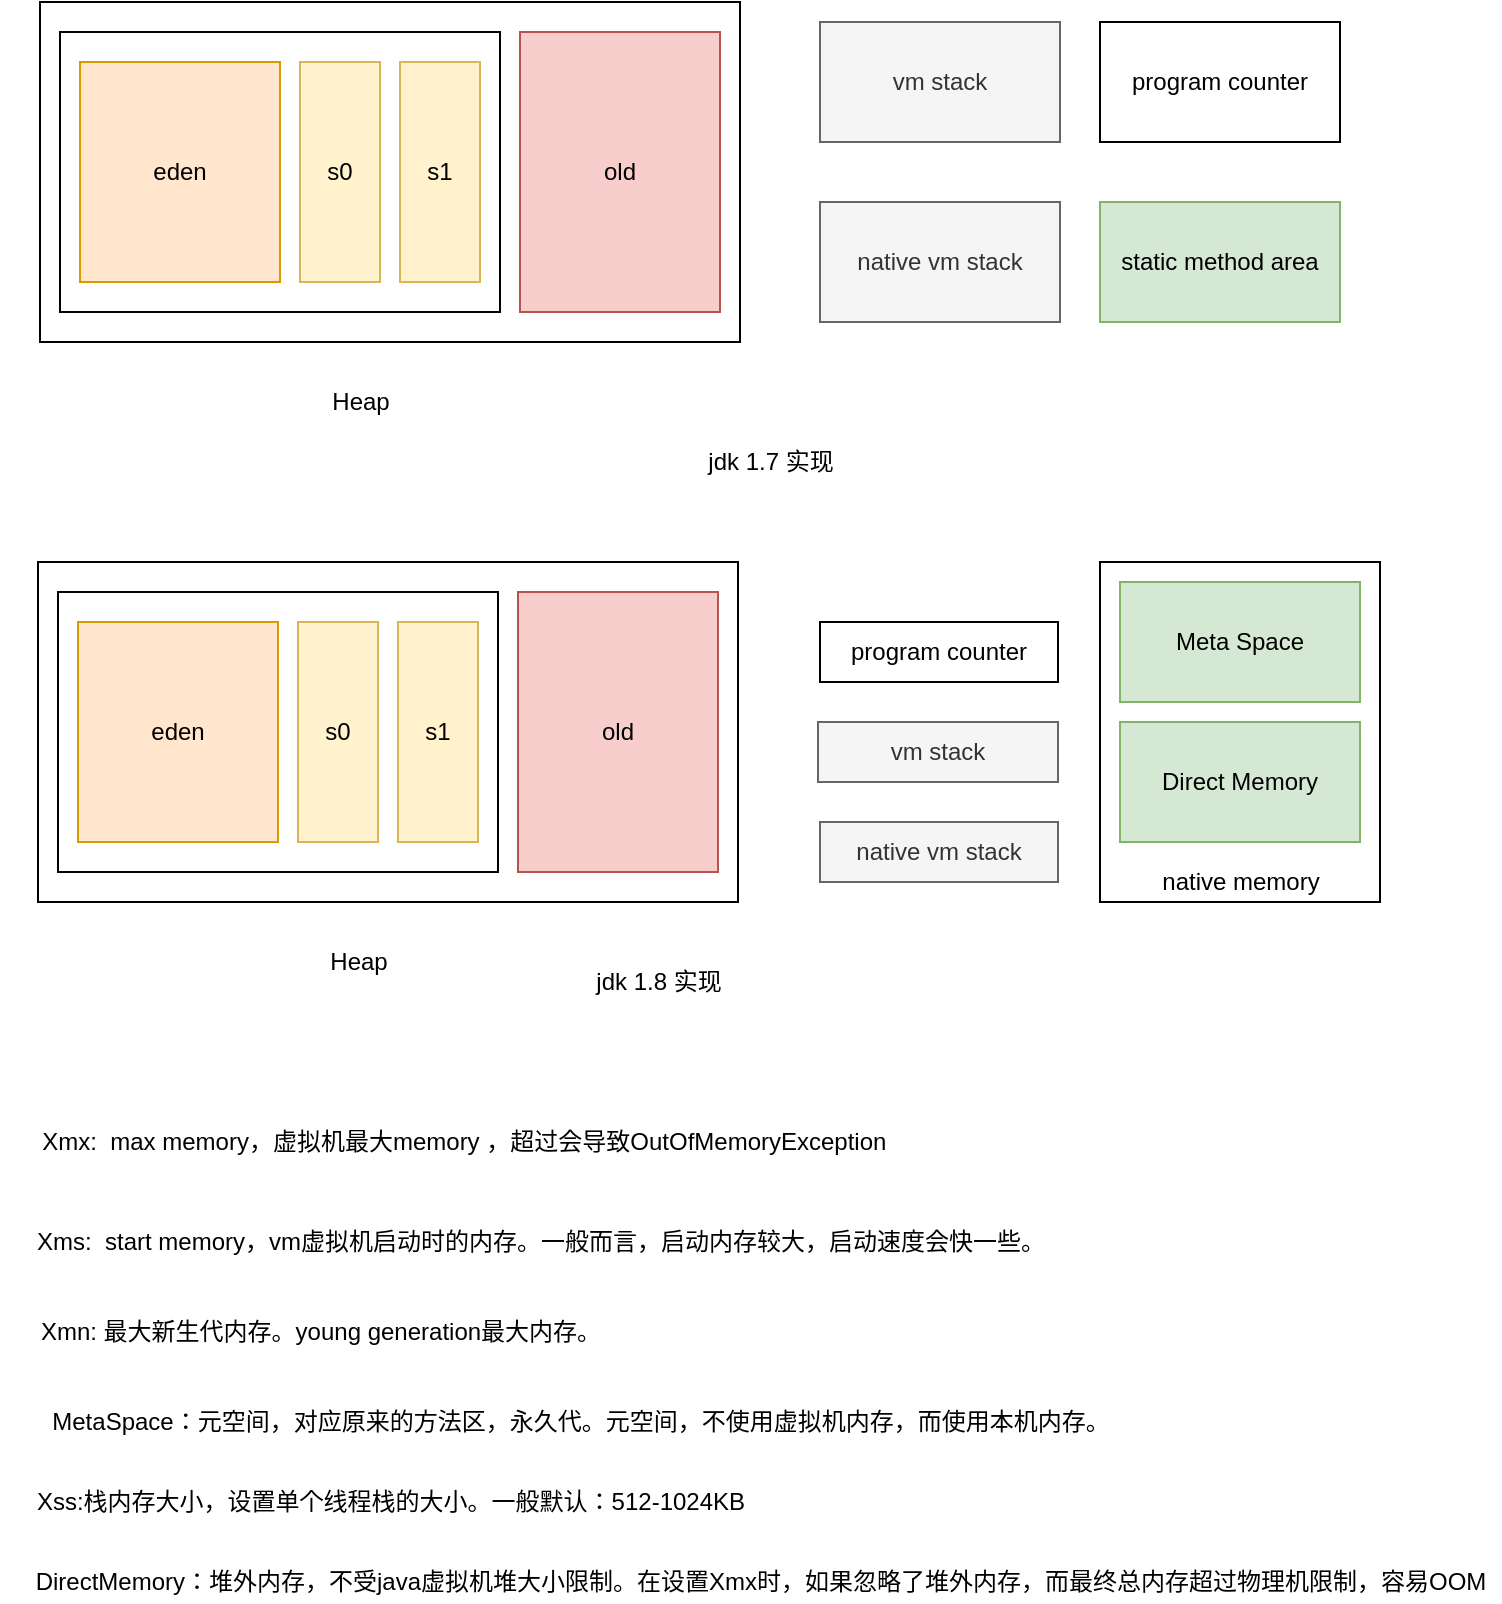 <mxfile version="14.6.13" type="device"><diagram id="oOuSASnHtS7bNKV2lAlr" name="第 1 页"><mxGraphModel dx="946" dy="680" grid="1" gridSize="10" guides="1" tooltips="1" connect="1" arrows="1" fold="1" page="1" pageScale="1" pageWidth="827" pageHeight="1169" math="0" shadow="0"><root><mxCell id="0"/><mxCell id="1" parent="0"/><mxCell id="y3RW20zcuUNTtcGJoYEw-32" value="" style="rounded=0;whiteSpace=wrap;html=1;" parent="1" vertex="1"><mxGeometry x="620" y="490" width="140" height="170" as="geometry"/></mxCell><mxCell id="y3RW20zcuUNTtcGJoYEw-1" value="" style="rounded=0;whiteSpace=wrap;html=1;" parent="1" vertex="1"><mxGeometry x="90" y="210" width="350" height="170" as="geometry"/></mxCell><mxCell id="y3RW20zcuUNTtcGJoYEw-2" value="vm stack" style="rounded=0;whiteSpace=wrap;html=1;fillColor=#f5f5f5;strokeColor=#666666;fontColor=#333333;" parent="1" vertex="1"><mxGeometry x="480" y="220" width="120" height="60" as="geometry"/></mxCell><mxCell id="y3RW20zcuUNTtcGJoYEw-3" value="native vm stack" style="rounded=0;whiteSpace=wrap;html=1;fillColor=#f5f5f5;strokeColor=#666666;fontColor=#333333;" parent="1" vertex="1"><mxGeometry x="480" y="310" width="120" height="60" as="geometry"/></mxCell><mxCell id="y3RW20zcuUNTtcGJoYEw-4" value="program counter" style="rounded=0;whiteSpace=wrap;html=1;" parent="1" vertex="1"><mxGeometry x="620" y="220" width="120" height="60" as="geometry"/></mxCell><mxCell id="y3RW20zcuUNTtcGJoYEw-5" value="static method area" style="rounded=0;whiteSpace=wrap;html=1;fillColor=#d5e8d4;strokeColor=#82b366;" parent="1" vertex="1"><mxGeometry x="620" y="310" width="120" height="60" as="geometry"/></mxCell><mxCell id="y3RW20zcuUNTtcGJoYEw-6" value="&amp;nbsp; &amp;nbsp; Xmx:&amp;nbsp; max memory，虚拟机最大memory ，超过会导致OutOfMemoryException&lt;br&gt;" style="text;html=1;align=center;verticalAlign=middle;resizable=0;points=[];autosize=1;strokeColor=none;" parent="1" vertex="1"><mxGeometry x="70" y="770" width="450" height="20" as="geometry"/></mxCell><mxCell id="y3RW20zcuUNTtcGJoYEw-7" value="Xms:&amp;nbsp; start memory，vm虚拟机启动时的内存。一般而言，启动内存较大，启动速度会快一些。" style="text;html=1;align=center;verticalAlign=middle;resizable=0;points=[];autosize=1;strokeColor=none;" parent="1" vertex="1"><mxGeometry x="80" y="820" width="520" height="20" as="geometry"/></mxCell><mxCell id="y3RW20zcuUNTtcGJoYEw-8" value="Xmn: 最大新生代内存。young generation最大内存。" style="text;html=1;align=center;verticalAlign=middle;resizable=0;points=[];autosize=1;strokeColor=none;" parent="1" vertex="1"><mxGeometry x="80" y="864.5" width="300" height="20" as="geometry"/></mxCell><mxCell id="y3RW20zcuUNTtcGJoYEw-9" value="" style="rounded=0;whiteSpace=wrap;html=1;" parent="1" vertex="1"><mxGeometry x="100" y="225" width="220" height="140" as="geometry"/></mxCell><mxCell id="y3RW20zcuUNTtcGJoYEw-11" value="old" style="rounded=0;whiteSpace=wrap;html=1;fillColor=#f8cecc;strokeColor=#b85450;" parent="1" vertex="1"><mxGeometry x="330" y="225" width="100" height="140" as="geometry"/></mxCell><mxCell id="y3RW20zcuUNTtcGJoYEw-12" value="eden" style="rounded=0;whiteSpace=wrap;html=1;fillColor=#ffe6cc;strokeColor=#d79b00;" parent="1" vertex="1"><mxGeometry x="110" y="240" width="100" height="110" as="geometry"/></mxCell><mxCell id="y3RW20zcuUNTtcGJoYEw-13" value="s0" style="rounded=0;whiteSpace=wrap;html=1;fillColor=#fff2cc;strokeColor=#d6b656;" parent="1" vertex="1"><mxGeometry x="220" y="240" width="40" height="110" as="geometry"/></mxCell><mxCell id="y3RW20zcuUNTtcGJoYEw-14" value="s1" style="rounded=0;whiteSpace=wrap;html=1;fillColor=#fff2cc;strokeColor=#d6b656;" parent="1" vertex="1"><mxGeometry x="270" y="240" width="40" height="110" as="geometry"/></mxCell><mxCell id="y3RW20zcuUNTtcGJoYEw-15" value="Heap" style="text;html=1;align=center;verticalAlign=middle;resizable=0;points=[];autosize=1;strokeColor=none;" parent="1" vertex="1"><mxGeometry x="230" y="400" width="40" height="20" as="geometry"/></mxCell><mxCell id="y3RW20zcuUNTtcGJoYEw-16" value="MetaSpace：元空间，对应原来的方法区，永久代。元空间，不使用虚拟机内存，而使用本机内存。" style="text;html=1;align=center;verticalAlign=middle;resizable=0;points=[];autosize=1;strokeColor=none;" parent="1" vertex="1"><mxGeometry x="90" y="910" width="540" height="20" as="geometry"/></mxCell><mxCell id="y3RW20zcuUNTtcGJoYEw-17" value="jdk 1.7 实现" style="text;html=1;align=center;verticalAlign=middle;resizable=0;points=[];autosize=1;strokeColor=none;" parent="1" vertex="1"><mxGeometry x="415" y="430" width="80" height="20" as="geometry"/></mxCell><mxCell id="y3RW20zcuUNTtcGJoYEw-18" value="Xss:栈内存大小，设置单个线程栈的大小。一般默认：512-1024KB" style="text;html=1;align=center;verticalAlign=middle;resizable=0;points=[];autosize=1;strokeColor=none;" parent="1" vertex="1"><mxGeometry x="80" y="950" width="370" height="20" as="geometry"/></mxCell><mxCell id="y3RW20zcuUNTtcGJoYEw-19" value="" style="rounded=0;whiteSpace=wrap;html=1;" parent="1" vertex="1"><mxGeometry x="89" y="490" width="350" height="170" as="geometry"/></mxCell><mxCell id="y3RW20zcuUNTtcGJoYEw-20" value="vm stack" style="rounded=0;whiteSpace=wrap;html=1;fillColor=#f5f5f5;strokeColor=#666666;fontColor=#333333;" parent="1" vertex="1"><mxGeometry x="479" y="570" width="120" height="30" as="geometry"/></mxCell><mxCell id="y3RW20zcuUNTtcGJoYEw-21" value="native vm stack" style="rounded=0;whiteSpace=wrap;html=1;fillColor=#f5f5f5;strokeColor=#666666;fontColor=#333333;" parent="1" vertex="1"><mxGeometry x="480" y="620" width="119" height="30" as="geometry"/></mxCell><mxCell id="y3RW20zcuUNTtcGJoYEw-22" value="program counter" style="rounded=0;whiteSpace=wrap;html=1;" parent="1" vertex="1"><mxGeometry x="480" y="520" width="119" height="30" as="geometry"/></mxCell><mxCell id="y3RW20zcuUNTtcGJoYEw-23" value="Meta Space" style="rounded=0;whiteSpace=wrap;html=1;fillColor=#d5e8d4;strokeColor=#82b366;" parent="1" vertex="1"><mxGeometry x="630" y="500" width="120" height="60" as="geometry"/></mxCell><mxCell id="y3RW20zcuUNTtcGJoYEw-24" value="" style="rounded=0;whiteSpace=wrap;html=1;" parent="1" vertex="1"><mxGeometry x="99" y="505" width="220" height="140" as="geometry"/></mxCell><mxCell id="y3RW20zcuUNTtcGJoYEw-25" value="old" style="rounded=0;whiteSpace=wrap;html=1;fillColor=#f8cecc;strokeColor=#b85450;" parent="1" vertex="1"><mxGeometry x="329" y="505" width="100" height="140" as="geometry"/></mxCell><mxCell id="y3RW20zcuUNTtcGJoYEw-26" value="eden" style="rounded=0;whiteSpace=wrap;html=1;fillColor=#ffe6cc;strokeColor=#d79b00;" parent="1" vertex="1"><mxGeometry x="109" y="520" width="100" height="110" as="geometry"/></mxCell><mxCell id="y3RW20zcuUNTtcGJoYEw-27" value="s0" style="rounded=0;whiteSpace=wrap;html=1;fillColor=#fff2cc;strokeColor=#d6b656;" parent="1" vertex="1"><mxGeometry x="219" y="520" width="40" height="110" as="geometry"/></mxCell><mxCell id="y3RW20zcuUNTtcGJoYEw-28" value="s1" style="rounded=0;whiteSpace=wrap;html=1;fillColor=#fff2cc;strokeColor=#d6b656;" parent="1" vertex="1"><mxGeometry x="269" y="520" width="40" height="110" as="geometry"/></mxCell><mxCell id="y3RW20zcuUNTtcGJoYEw-29" value="Heap" style="text;html=1;align=center;verticalAlign=middle;resizable=0;points=[];autosize=1;strokeColor=none;" parent="1" vertex="1"><mxGeometry x="229" y="680" width="40" height="20" as="geometry"/></mxCell><mxCell id="y3RW20zcuUNTtcGJoYEw-30" value="jdk 1.8 实现" style="text;html=1;align=center;verticalAlign=middle;resizable=0;points=[];autosize=1;strokeColor=none;" parent="1" vertex="1"><mxGeometry x="359" y="690" width="80" height="20" as="geometry"/></mxCell><mxCell id="y3RW20zcuUNTtcGJoYEw-31" value="Direct Memory" style="rounded=0;whiteSpace=wrap;html=1;fillColor=#d5e8d4;strokeColor=#82b366;" parent="1" vertex="1"><mxGeometry x="630" y="570" width="120" height="60" as="geometry"/></mxCell><mxCell id="y3RW20zcuUNTtcGJoYEw-33" value="native memory" style="text;html=1;align=center;verticalAlign=middle;resizable=0;points=[];autosize=1;strokeColor=none;" parent="1" vertex="1"><mxGeometry x="645" y="640" width="90" height="20" as="geometry"/></mxCell><mxCell id="tZe8aCuZeKtXAkO0iZPn-1" value="DirectMemory：堆外内存，不受java虚拟机堆大小限制。在设置Xmx时，如果忽略了堆外内存，而最终总内存超过物理机限制，容易OOM" style="text;html=1;align=center;verticalAlign=middle;resizable=0;points=[];autosize=1;strokeColor=none;" vertex="1" parent="1"><mxGeometry x="80" y="990" width="740" height="20" as="geometry"/></mxCell></root></mxGraphModel></diagram></mxfile>